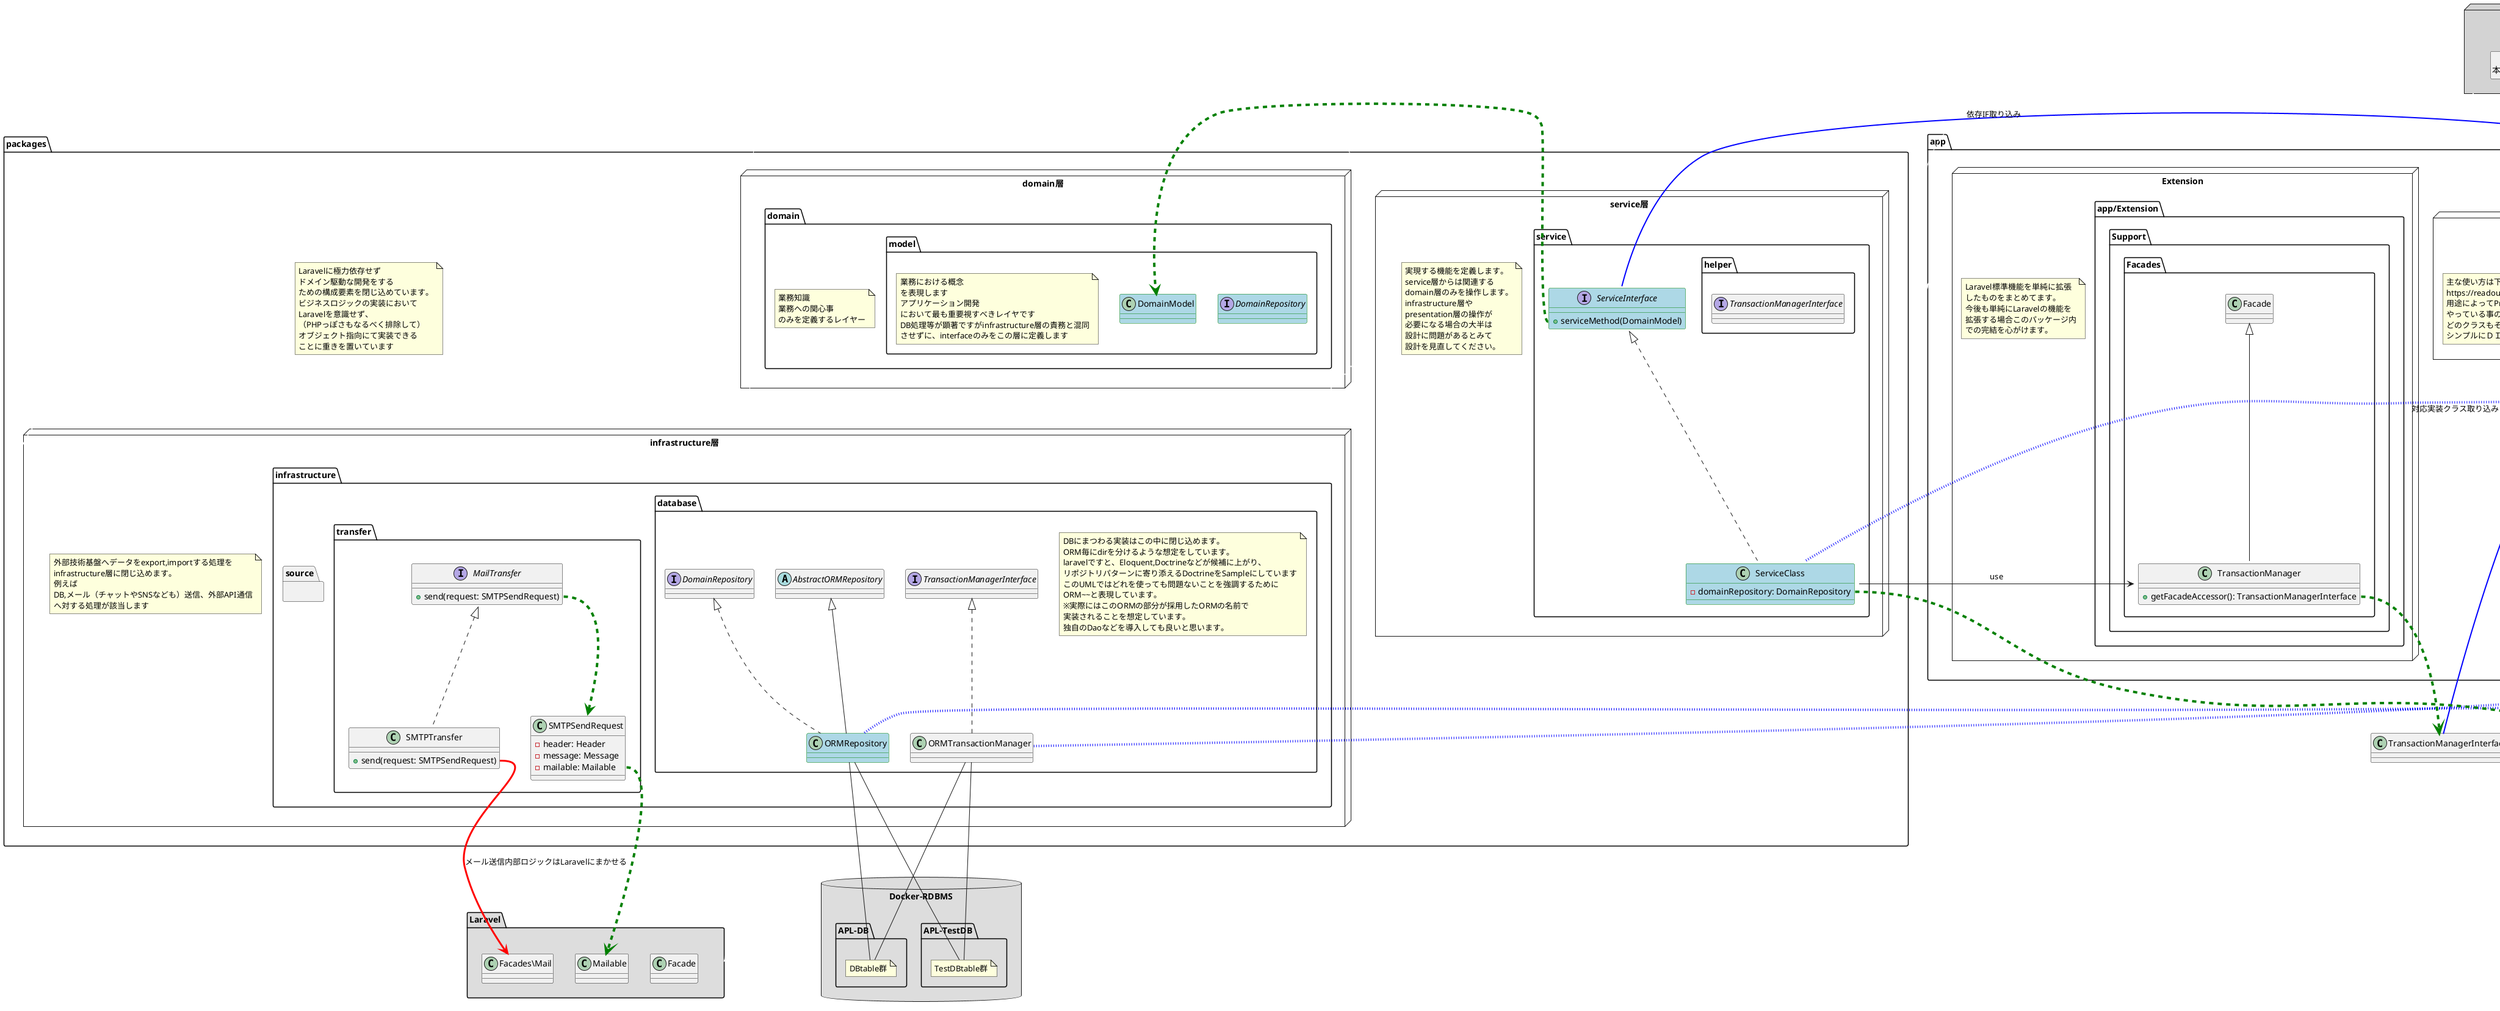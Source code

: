 @startuml
'https://plantuml.com/class-diagram
node 凡例 #lightgray {
    class 実装対象クラス <<usage>> #line:green;back:lightblue  {
    }
    class 本PJ提供クラス <<usage>>{
    }
    circle from
    circle to
    from -[dashed]right-> to: 継承
    circle from2
    circle to2
    from2 -[#green,dashed,thickness=4]right-> to2: 依存
    circle from3
    circle to3
    from3 -[#blue,plain,thickness=2]right-> to3: DI
}

hide <<usage>> circle
hide <<usage>> members
hide <<usage>> methods

package Laravel #DDDDDD {
    class Facade
    class Mailable
    class Facades\Mail
}

package "app" {

        node "DIコンテナ" {
            note as DIコンテナNote
            主な使い方は下記を参考ください
            https://readouble.com/laravel/8.x/ja/container.html
            用途によってProviderを分けてはいますが、
            やっている事の本質は
            どのクラスもそんなに変わらなく、
            シンプルにＤＩコンテナとして使用しています。
            end note
            package Providers{
                class AppServiceProvider{
                    service層の依存関係解決
                    register()
                }
                class DatasourceServiceProvider{
                        infrastructure層及びdomain層のリポジトリ依存関係解決
                        register()
                    }
            }
        }
    node Extension #FFFFFF {
        note as LaravelExtension
           Laravel標準機能を単純に拡張
           したものをまとめてます。
           今後も単純にLaravelの機能を
           拡張する場合このパッケージ内
           での完結を心がけます。
        end note
        package app/Extension {
            package Support{
                package Facades{
                    class TransactionManager extends Facade{
                        + getFacadeAccessor(): TransactionManagerInterface
                    }
                }
            }
        }
    }
}

package "packages" {
        note as Package
           Laravelに極力依存せず
           ドメイン駆動な開発をする
           ための構成要素を閉じ込めています。
           ビジネスロジックの実装において
           Laravelを意識せず、
           （PHPっぽさもなるべく排除して）
           オブジェクト指向にて実装できる
           ことに重きを置いています
        end note

    node "service層" {
        note as ServiceNote
         実現する機能を定義します。
         service層からは関連する
         domain層のみを操作します。
         infrastructure層や
         presentation層の操作が
         必要になる場合の大半は
         設計に問題があるとみて
         設計を見直してください。
        end note
        package "service" {
            interface ServiceInterface #line:green;back:lightblue{
                + serviceMethod(DomainModel)
            }
            class ServiceClass #line:green;back:lightblue implements ServiceInterface{
                - domainRepository: DomainRepository
            }

            package "helper" {
                interface TransactionManagerInterface
            }
        }

    }
    node "domain層" {
        package "domain" {
            note as DomainNote
               業務知識
               業務への関心事
               のみを定義するレイヤー
            end note
            package model {

                interface DomainRepository #line:green;back:lightblue
                class DomainModel #line:green;back:lightblue
                note as DomainModelNote
                 業務における概念
                 を表現します
                 アプリケーション開発
                 において最も重要視すべきレイヤです
                 DB処理等が顕著ですがinfrastructure層の責務と混同
                 させずに、interfaceのみをこの層に定義します
                end note
            }
        }
    }
    domain層-right[#white]-service層
    domain層-down[#white]-infrastructure層
    service層-down[#white]-infrastructure層
    node "infrastructure層" {
    note as InfraStructureNote
             外部技術基盤へデータをexport,importする処理を
             infrastructure層に閉じ込めます。
             例えば
             DB,メール（チャットやSNSなども）送信、外部API通信
             へ対する処理が該当します
    end note
        package "infrastructure" {
            package "database" {
                note as InfraStructureDBNote
                    DBにまつわる実装はこの中に閉じ込めます。
                    ORM毎にdirを分けるような想定をしています。
                    laravelですと、Eloquent,Doctrineなどが候補に上がり、
                    リポジトリパターンに寄り添えるDoctrineをSampleにしています
                    このUMLではどれを使っても問題ないことを強調するために
                    ORM~~と表現しています。
                    ※実際にはこのORMの部分が採用したORMの名前で
                    実装されることを想定しています。
                    独自のDaoなどを導入しても良いと思います。
                end note

                class ORMRepository #line:green;back:lightblue extends AbstractORMRepository implements  DomainRepository
                abstract AbstractORMRepository
                class ORMTransactionManager implements TransactionManagerInterface
            }
            package "source" {

            }
            package "transfer" {
                interface MailTransfer{
                    + send(request: SMTPSendRequest)
                }
                class SMTPTransfer implements MailTransfer{
                    + send(request: SMTPSendRequest)
                }
                class SMTPSendRequest{
                    - header: Header
                    - message: Message
                    - mailable: Mailable
                }
            }

        }
    }
}
database "Docker-RDBMS" #DDDDDD{
  folder "APL-DB" {
    note "DBtable群" as Tables
  }
  folder "APL-TestDB" {
    note "TestDBtable群" as TestTables
  }

}

凡例 -down[#white]->Laravel
凡例 -down[#white]-> app


AppServiceProvider <-[#blue,plain,thickness=2]- ServiceInterface: 依存IF取り込み
AppServiceProvider <-[#blue,dotted,thickness=4]- ServiceClass: 対応実装クラス取り込み
AppServiceProvider <-[#blue,plain,thickness=2]- TransactionManagerInterface: 依存IF取り込み
AppServiceProvider <-[#blue,dotted,thickness=4]- ORMTransactionManager: 対応実装クラス取り込み

DatasourceServiceProvider <-[#blue,plain,thickness=2]- DomainRepository: 依存IF取り込み
DatasourceServiceProvider <-[#blue,dotted,thickness=4]- ORMRepository: 対応実装クラス取り込み
TransactionManager::getFacadeAccessor  -[#green,dashed,thickness=4]-> TransactionManagerInterface

ServiceClass::domainRepository -[#green,dashed,thickness=4]-> DomainRepository
ServiceInterface::serviceMethod -[#green,dashed,thickness=4]-> DomainModel
ServiceClass-->TransactionManager: use
ORMRepository -- Tables
ORMRepository -- TestTables

ORMTransactionManager -- Tables
ORMTransactionManager -- TestTables


MailTransfer::send -[#green,dashed,thickness=4]-> SMTPSendRequest
SMTPTransfer::send -[#red,plain,thickness=3]-> Facades\Mail :メール送信内部ロジックはLaravelにまかせる
SMTPSendRequest::mailable -[#green,dashed,thickness=4]-> Mailable


@enduml
